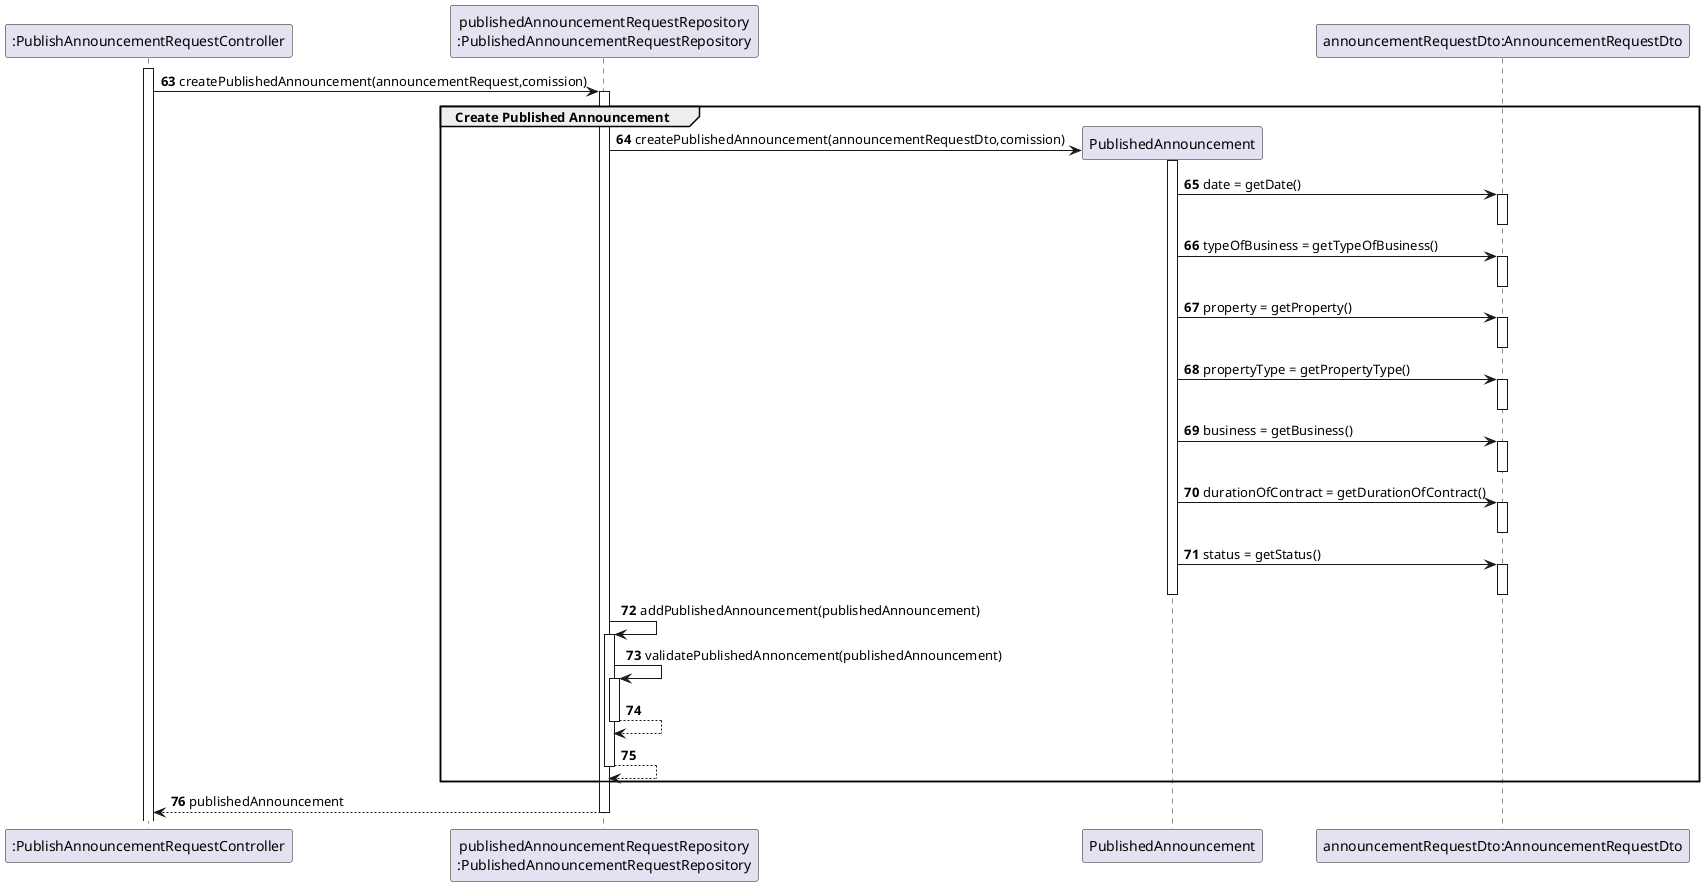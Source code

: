 @startuml
'https://plantuml.com/sequence-diagram


participant ":PublishAnnouncementRequestController" as PublishAnnouncementRequestController
participant "publishedAnnouncementRequestRepository\n:PublishedAnnouncementRequestRepository" as PublishAnnouncementRepository
participant "PublishedAnnouncement" as PublishedAnnouncement
participant "announcementRequestDto:AnnouncementRequestDto" as AnnouncementRequestDto


autonumber 63



activate PublishAnnouncementRequestController

PublishAnnouncementRequestController -> PublishAnnouncementRepository:createPublishedAnnouncement(announcementRequest,comission)
activate PublishAnnouncementRepository
Group Create Published Announcement
             PublishAnnouncementRepository -> PublishedAnnouncement** : createPublishedAnnouncement(announcementRequestDto,comission)
             activate PublishedAnnouncement
             PublishedAnnouncement -> AnnouncementRequestDto:date = getDate()
             activate AnnouncementRequestDto
             deactivate AnnouncementRequestDto
             PublishedAnnouncement -> AnnouncementRequestDto:typeOfBusiness = getTypeOfBusiness()
             activate AnnouncementRequestDto
             deactivate AnnouncementRequestDto
             PublishedAnnouncement -> AnnouncementRequestDto:property = getProperty()
             activate AnnouncementRequestDto
             deactivate AnnouncementRequestDto
             PublishedAnnouncement -> AnnouncementRequestDto:propertyType = getPropertyType()
             activate AnnouncementRequestDto
             deactivate AnnouncementRequestDto
             PublishedAnnouncement -> AnnouncementRequestDto:business = getBusiness()
             activate AnnouncementRequestDto
             deactivate AnnouncementRequestDto
             PublishedAnnouncement -> AnnouncementRequestDto:durationOfContract = getDurationOfContract()
             activate AnnouncementRequestDto
             deactivate AnnouncementRequestDto

PublishedAnnouncement -> AnnouncementRequestDto:status = getStatus()
             activate AnnouncementRequestDto
             deactivate AnnouncementRequestDto

deactivate PublishedAnnouncement

             PublishAnnouncementRepository -> PublishAnnouncementRepository : addPublishedAnnouncement(publishedAnnouncement)
             activate PublishAnnouncementRepository
             PublishAnnouncementRepository -> PublishAnnouncementRepository : validatePublishedAnnoncement(publishedAnnouncement)
              activate PublishAnnouncementRepository
               PublishAnnouncementRepository --> PublishAnnouncementRepository
               deactivate PublishAnnouncementRepository
                PublishAnnouncementRepository--> PublishAnnouncementRepository
                deactivate PublishAnnouncementRepository
end

PublishAnnouncementRepository --> PublishAnnouncementRequestController:publishedAnnouncement
deactivate PublishAnnouncementRepository

@enduml